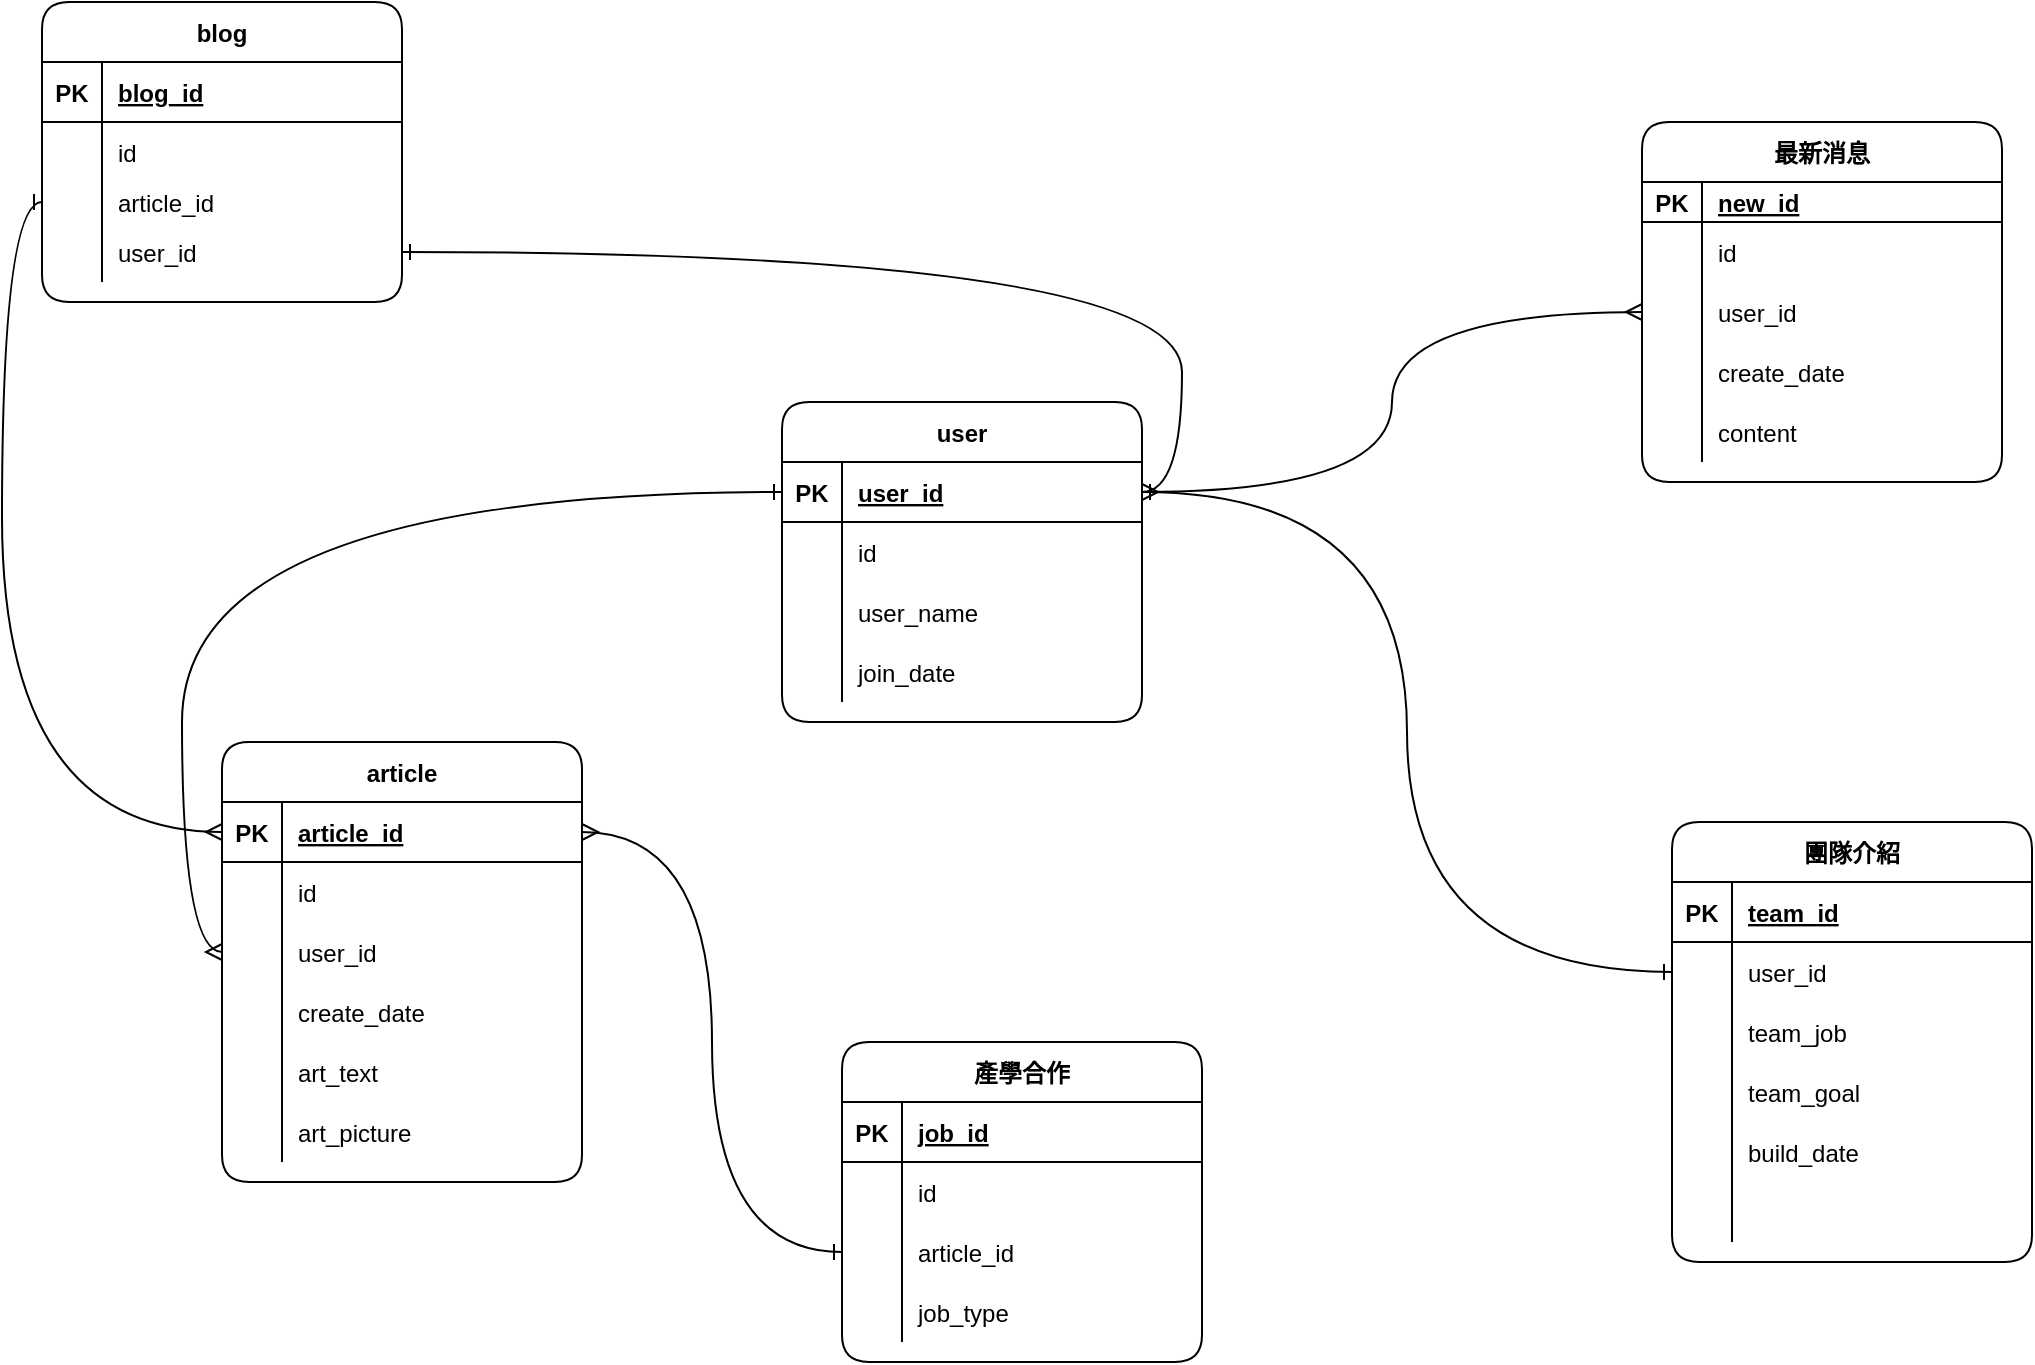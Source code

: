 <mxfile version="14.0.1" type="github">
  <diagram id="R2lEEEUBdFMjLlhIrx00" name="Page-1">
    <mxGraphModel dx="1422" dy="762" grid="1" gridSize="10" guides="1" tooltips="1" connect="1" arrows="1" fold="1" page="1" pageScale="1" pageWidth="583" pageHeight="827" math="0" shadow="0" extFonts="Permanent Marker^https://fonts.googleapis.com/css?family=Permanent+Marker">
      <root>
        <mxCell id="0" />
        <mxCell id="1" parent="0" />
        <mxCell id="cPtPqXqM4NVwdwL7rHtW-1" value="最新消息" style="shape=table;startSize=30;container=1;collapsible=1;childLayout=tableLayout;fixedRows=1;rowLines=0;fontStyle=1;align=center;resizeLast=1;rounded=1;" vertex="1" parent="1">
          <mxGeometry x="860" y="180" width="180" height="180" as="geometry" />
        </mxCell>
        <mxCell id="cPtPqXqM4NVwdwL7rHtW-2" value="" style="shape=partialRectangle;collapsible=0;dropTarget=0;pointerEvents=0;fillColor=none;top=0;left=0;bottom=1;right=0;points=[[0,0.5],[1,0.5]];portConstraint=eastwest;rounded=1;" vertex="1" parent="cPtPqXqM4NVwdwL7rHtW-1">
          <mxGeometry y="30" width="180" height="20" as="geometry" />
        </mxCell>
        <mxCell id="cPtPqXqM4NVwdwL7rHtW-3" value="PK" style="shape=partialRectangle;connectable=0;fillColor=none;top=0;left=0;bottom=0;right=0;fontStyle=1;overflow=hidden;rounded=1;" vertex="1" parent="cPtPqXqM4NVwdwL7rHtW-2">
          <mxGeometry width="30" height="20" as="geometry" />
        </mxCell>
        <mxCell id="cPtPqXqM4NVwdwL7rHtW-4" value="new_id" style="shape=partialRectangle;connectable=0;fillColor=none;top=0;left=0;bottom=0;right=0;align=left;spacingLeft=6;fontStyle=5;overflow=hidden;rounded=1;" vertex="1" parent="cPtPqXqM4NVwdwL7rHtW-2">
          <mxGeometry x="30" width="150" height="20" as="geometry" />
        </mxCell>
        <mxCell id="cPtPqXqM4NVwdwL7rHtW-5" value="" style="shape=partialRectangle;collapsible=0;dropTarget=0;pointerEvents=0;fillColor=none;top=0;left=0;bottom=0;right=0;points=[[0,0.5],[1,0.5]];portConstraint=eastwest;rounded=1;" vertex="1" parent="cPtPqXqM4NVwdwL7rHtW-1">
          <mxGeometry y="50" width="180" height="30" as="geometry" />
        </mxCell>
        <mxCell id="cPtPqXqM4NVwdwL7rHtW-6" value="" style="shape=partialRectangle;connectable=0;fillColor=none;top=0;left=0;bottom=0;right=0;editable=1;overflow=hidden;rounded=1;" vertex="1" parent="cPtPqXqM4NVwdwL7rHtW-5">
          <mxGeometry width="30" height="30" as="geometry" />
        </mxCell>
        <mxCell id="cPtPqXqM4NVwdwL7rHtW-7" value="id" style="shape=partialRectangle;connectable=0;fillColor=none;top=0;left=0;bottom=0;right=0;align=left;spacingLeft=6;overflow=hidden;rounded=1;" vertex="1" parent="cPtPqXqM4NVwdwL7rHtW-5">
          <mxGeometry x="30" width="150" height="30" as="geometry" />
        </mxCell>
        <mxCell id="cPtPqXqM4NVwdwL7rHtW-8" value="" style="shape=partialRectangle;collapsible=0;dropTarget=0;pointerEvents=0;fillColor=none;top=0;left=0;bottom=0;right=0;points=[[0,0.5],[1,0.5]];portConstraint=eastwest;rounded=1;" vertex="1" parent="cPtPqXqM4NVwdwL7rHtW-1">
          <mxGeometry y="80" width="180" height="30" as="geometry" />
        </mxCell>
        <mxCell id="cPtPqXqM4NVwdwL7rHtW-9" value="" style="shape=partialRectangle;connectable=0;fillColor=none;top=0;left=0;bottom=0;right=0;editable=1;overflow=hidden;rounded=1;" vertex="1" parent="cPtPqXqM4NVwdwL7rHtW-8">
          <mxGeometry width="30" height="30" as="geometry" />
        </mxCell>
        <mxCell id="cPtPqXqM4NVwdwL7rHtW-10" value="user_id" style="shape=partialRectangle;connectable=0;fillColor=none;top=0;left=0;bottom=0;right=0;align=left;spacingLeft=6;overflow=hidden;rounded=1;" vertex="1" parent="cPtPqXqM4NVwdwL7rHtW-8">
          <mxGeometry x="30" width="150" height="30" as="geometry" />
        </mxCell>
        <mxCell id="cPtPqXqM4NVwdwL7rHtW-11" value="" style="shape=partialRectangle;collapsible=0;dropTarget=0;pointerEvents=0;fillColor=none;top=0;left=0;bottom=0;right=0;points=[[0,0.5],[1,0.5]];portConstraint=eastwest;rounded=1;" vertex="1" parent="cPtPqXqM4NVwdwL7rHtW-1">
          <mxGeometry y="110" width="180" height="30" as="geometry" />
        </mxCell>
        <mxCell id="cPtPqXqM4NVwdwL7rHtW-12" value="" style="shape=partialRectangle;connectable=0;fillColor=none;top=0;left=0;bottom=0;right=0;editable=1;overflow=hidden;rounded=1;" vertex="1" parent="cPtPqXqM4NVwdwL7rHtW-11">
          <mxGeometry width="30" height="30" as="geometry" />
        </mxCell>
        <mxCell id="cPtPqXqM4NVwdwL7rHtW-13" value="create_date" style="shape=partialRectangle;connectable=0;fillColor=none;top=0;left=0;bottom=0;right=0;align=left;spacingLeft=6;overflow=hidden;rounded=1;" vertex="1" parent="cPtPqXqM4NVwdwL7rHtW-11">
          <mxGeometry x="30" width="150" height="30" as="geometry" />
        </mxCell>
        <mxCell id="cPtPqXqM4NVwdwL7rHtW-100" value="" style="shape=partialRectangle;collapsible=0;dropTarget=0;pointerEvents=0;fillColor=none;top=0;left=0;bottom=0;right=0;points=[[0,0.5],[1,0.5]];portConstraint=eastwest;rounded=1;" vertex="1" parent="cPtPqXqM4NVwdwL7rHtW-1">
          <mxGeometry y="140" width="180" height="30" as="geometry" />
        </mxCell>
        <mxCell id="cPtPqXqM4NVwdwL7rHtW-101" value="" style="shape=partialRectangle;connectable=0;fillColor=none;top=0;left=0;bottom=0;right=0;editable=1;overflow=hidden;rounded=1;" vertex="1" parent="cPtPqXqM4NVwdwL7rHtW-100">
          <mxGeometry width="30" height="30" as="geometry" />
        </mxCell>
        <mxCell id="cPtPqXqM4NVwdwL7rHtW-102" value="content" style="shape=partialRectangle;connectable=0;fillColor=none;top=0;left=0;bottom=0;right=0;align=left;spacingLeft=6;overflow=hidden;rounded=1;" vertex="1" parent="cPtPqXqM4NVwdwL7rHtW-100">
          <mxGeometry x="30" width="150" height="30" as="geometry" />
        </mxCell>
        <mxCell id="cPtPqXqM4NVwdwL7rHtW-14" value="user" style="shape=table;startSize=30;container=1;collapsible=1;childLayout=tableLayout;fixedRows=1;rowLines=0;fontStyle=1;align=center;resizeLast=1;rounded=1;" vertex="1" parent="1">
          <mxGeometry x="430" y="320" width="180" height="160" as="geometry" />
        </mxCell>
        <mxCell id="cPtPqXqM4NVwdwL7rHtW-15" value="" style="shape=partialRectangle;collapsible=0;dropTarget=0;pointerEvents=0;fillColor=none;top=0;left=0;bottom=1;right=0;points=[[0,0.5],[1,0.5]];portConstraint=eastwest;rounded=1;" vertex="1" parent="cPtPqXqM4NVwdwL7rHtW-14">
          <mxGeometry y="30" width="180" height="30" as="geometry" />
        </mxCell>
        <mxCell id="cPtPqXqM4NVwdwL7rHtW-16" value="PK" style="shape=partialRectangle;connectable=0;fillColor=none;top=0;left=0;bottom=0;right=0;fontStyle=1;overflow=hidden;rounded=1;" vertex="1" parent="cPtPqXqM4NVwdwL7rHtW-15">
          <mxGeometry width="30" height="30" as="geometry" />
        </mxCell>
        <mxCell id="cPtPqXqM4NVwdwL7rHtW-17" value="user_id" style="shape=partialRectangle;connectable=0;fillColor=none;top=0;left=0;bottom=0;right=0;align=left;spacingLeft=6;fontStyle=5;overflow=hidden;rounded=1;" vertex="1" parent="cPtPqXqM4NVwdwL7rHtW-15">
          <mxGeometry x="30" width="150" height="30" as="geometry" />
        </mxCell>
        <mxCell id="cPtPqXqM4NVwdwL7rHtW-18" value="" style="shape=partialRectangle;collapsible=0;dropTarget=0;pointerEvents=0;fillColor=none;top=0;left=0;bottom=0;right=0;points=[[0,0.5],[1,0.5]];portConstraint=eastwest;rounded=1;" vertex="1" parent="cPtPqXqM4NVwdwL7rHtW-14">
          <mxGeometry y="60" width="180" height="30" as="geometry" />
        </mxCell>
        <mxCell id="cPtPqXqM4NVwdwL7rHtW-19" value="" style="shape=partialRectangle;connectable=0;fillColor=none;top=0;left=0;bottom=0;right=0;editable=1;overflow=hidden;rounded=1;" vertex="1" parent="cPtPqXqM4NVwdwL7rHtW-18">
          <mxGeometry width="30" height="30" as="geometry" />
        </mxCell>
        <mxCell id="cPtPqXqM4NVwdwL7rHtW-20" value="id" style="shape=partialRectangle;connectable=0;fillColor=none;top=0;left=0;bottom=0;right=0;align=left;spacingLeft=6;overflow=hidden;rounded=1;" vertex="1" parent="cPtPqXqM4NVwdwL7rHtW-18">
          <mxGeometry x="30" width="150" height="30" as="geometry" />
        </mxCell>
        <mxCell id="cPtPqXqM4NVwdwL7rHtW-21" value="" style="shape=partialRectangle;collapsible=0;dropTarget=0;pointerEvents=0;fillColor=none;top=0;left=0;bottom=0;right=0;points=[[0,0.5],[1,0.5]];portConstraint=eastwest;rounded=1;" vertex="1" parent="cPtPqXqM4NVwdwL7rHtW-14">
          <mxGeometry y="90" width="180" height="30" as="geometry" />
        </mxCell>
        <mxCell id="cPtPqXqM4NVwdwL7rHtW-22" value="" style="shape=partialRectangle;connectable=0;fillColor=none;top=0;left=0;bottom=0;right=0;editable=1;overflow=hidden;rounded=1;" vertex="1" parent="cPtPqXqM4NVwdwL7rHtW-21">
          <mxGeometry width="30" height="30" as="geometry" />
        </mxCell>
        <mxCell id="cPtPqXqM4NVwdwL7rHtW-23" value="user_name" style="shape=partialRectangle;connectable=0;fillColor=none;top=0;left=0;bottom=0;right=0;align=left;spacingLeft=6;overflow=hidden;rounded=1;" vertex="1" parent="cPtPqXqM4NVwdwL7rHtW-21">
          <mxGeometry x="30" width="150" height="30" as="geometry" />
        </mxCell>
        <mxCell id="cPtPqXqM4NVwdwL7rHtW-24" value="" style="shape=partialRectangle;collapsible=0;dropTarget=0;pointerEvents=0;fillColor=none;top=0;left=0;bottom=0;right=0;points=[[0,0.5],[1,0.5]];portConstraint=eastwest;rounded=1;" vertex="1" parent="cPtPqXqM4NVwdwL7rHtW-14">
          <mxGeometry y="120" width="180" height="30" as="geometry" />
        </mxCell>
        <mxCell id="cPtPqXqM4NVwdwL7rHtW-25" value="" style="shape=partialRectangle;connectable=0;fillColor=none;top=0;left=0;bottom=0;right=0;editable=1;overflow=hidden;rounded=1;" vertex="1" parent="cPtPqXqM4NVwdwL7rHtW-24">
          <mxGeometry width="30" height="30" as="geometry" />
        </mxCell>
        <mxCell id="cPtPqXqM4NVwdwL7rHtW-26" value="join_date" style="shape=partialRectangle;connectable=0;fillColor=none;top=0;left=0;bottom=0;right=0;align=left;spacingLeft=6;overflow=hidden;rounded=1;" vertex="1" parent="cPtPqXqM4NVwdwL7rHtW-24">
          <mxGeometry x="30" width="150" height="30" as="geometry" />
        </mxCell>
        <mxCell id="cPtPqXqM4NVwdwL7rHtW-27" value="產學合作" style="shape=table;startSize=30;container=1;collapsible=1;childLayout=tableLayout;fixedRows=1;rowLines=0;fontStyle=1;align=center;resizeLast=1;rounded=1;" vertex="1" parent="1">
          <mxGeometry x="460" y="640" width="180" height="160" as="geometry" />
        </mxCell>
        <mxCell id="cPtPqXqM4NVwdwL7rHtW-28" value="" style="shape=partialRectangle;collapsible=0;dropTarget=0;pointerEvents=0;fillColor=none;top=0;left=0;bottom=1;right=0;points=[[0,0.5],[1,0.5]];portConstraint=eastwest;rounded=1;" vertex="1" parent="cPtPqXqM4NVwdwL7rHtW-27">
          <mxGeometry y="30" width="180" height="30" as="geometry" />
        </mxCell>
        <mxCell id="cPtPqXqM4NVwdwL7rHtW-29" value="PK" style="shape=partialRectangle;connectable=0;fillColor=none;top=0;left=0;bottom=0;right=0;fontStyle=1;overflow=hidden;rounded=1;" vertex="1" parent="cPtPqXqM4NVwdwL7rHtW-28">
          <mxGeometry width="30" height="30" as="geometry" />
        </mxCell>
        <mxCell id="cPtPqXqM4NVwdwL7rHtW-30" value="job_id" style="shape=partialRectangle;connectable=0;fillColor=none;top=0;left=0;bottom=0;right=0;align=left;spacingLeft=6;fontStyle=5;overflow=hidden;rounded=1;" vertex="1" parent="cPtPqXqM4NVwdwL7rHtW-28">
          <mxGeometry x="30" width="150" height="30" as="geometry" />
        </mxCell>
        <mxCell id="cPtPqXqM4NVwdwL7rHtW-37" value="" style="shape=partialRectangle;collapsible=0;dropTarget=0;pointerEvents=0;fillColor=none;top=0;left=0;bottom=0;right=0;points=[[0,0.5],[1,0.5]];portConstraint=eastwest;rounded=1;" vertex="1" parent="cPtPqXqM4NVwdwL7rHtW-27">
          <mxGeometry y="60" width="180" height="30" as="geometry" />
        </mxCell>
        <mxCell id="cPtPqXqM4NVwdwL7rHtW-38" value="" style="shape=partialRectangle;connectable=0;fillColor=none;top=0;left=0;bottom=0;right=0;editable=1;overflow=hidden;rounded=1;" vertex="1" parent="cPtPqXqM4NVwdwL7rHtW-37">
          <mxGeometry width="30" height="30" as="geometry" />
        </mxCell>
        <mxCell id="cPtPqXqM4NVwdwL7rHtW-39" value="id" style="shape=partialRectangle;connectable=0;fillColor=none;top=0;left=0;bottom=0;right=0;align=left;spacingLeft=6;overflow=hidden;rounded=1;" vertex="1" parent="cPtPqXqM4NVwdwL7rHtW-37">
          <mxGeometry x="30" width="150" height="30" as="geometry" />
        </mxCell>
        <mxCell id="cPtPqXqM4NVwdwL7rHtW-31" value="" style="shape=partialRectangle;collapsible=0;dropTarget=0;pointerEvents=0;fillColor=none;top=0;left=0;bottom=0;right=0;points=[[0,0.5],[1,0.5]];portConstraint=eastwest;rounded=1;" vertex="1" parent="cPtPqXqM4NVwdwL7rHtW-27">
          <mxGeometry y="90" width="180" height="30" as="geometry" />
        </mxCell>
        <mxCell id="cPtPqXqM4NVwdwL7rHtW-32" value="" style="shape=partialRectangle;connectable=0;fillColor=none;top=0;left=0;bottom=0;right=0;editable=1;overflow=hidden;rounded=1;" vertex="1" parent="cPtPqXqM4NVwdwL7rHtW-31">
          <mxGeometry width="30" height="30" as="geometry" />
        </mxCell>
        <mxCell id="cPtPqXqM4NVwdwL7rHtW-33" value="article_id" style="shape=partialRectangle;connectable=0;fillColor=none;top=0;left=0;bottom=0;right=0;align=left;spacingLeft=6;overflow=hidden;rounded=1;" vertex="1" parent="cPtPqXqM4NVwdwL7rHtW-31">
          <mxGeometry x="30" width="150" height="30" as="geometry" />
        </mxCell>
        <mxCell id="cPtPqXqM4NVwdwL7rHtW-34" value="" style="shape=partialRectangle;collapsible=0;dropTarget=0;pointerEvents=0;fillColor=none;top=0;left=0;bottom=0;right=0;points=[[0,0.5],[1,0.5]];portConstraint=eastwest;rounded=1;" vertex="1" parent="cPtPqXqM4NVwdwL7rHtW-27">
          <mxGeometry y="120" width="180" height="30" as="geometry" />
        </mxCell>
        <mxCell id="cPtPqXqM4NVwdwL7rHtW-35" value="" style="shape=partialRectangle;connectable=0;fillColor=none;top=0;left=0;bottom=0;right=0;editable=1;overflow=hidden;rounded=1;" vertex="1" parent="cPtPqXqM4NVwdwL7rHtW-34">
          <mxGeometry width="30" height="30" as="geometry" />
        </mxCell>
        <mxCell id="cPtPqXqM4NVwdwL7rHtW-36" value="job_type" style="shape=partialRectangle;connectable=0;fillColor=none;top=0;left=0;bottom=0;right=0;align=left;spacingLeft=6;overflow=hidden;rounded=1;" vertex="1" parent="cPtPqXqM4NVwdwL7rHtW-34">
          <mxGeometry x="30" width="150" height="30" as="geometry" />
        </mxCell>
        <mxCell id="cPtPqXqM4NVwdwL7rHtW-40" value="團隊介紹" style="shape=table;startSize=30;container=1;collapsible=1;childLayout=tableLayout;fixedRows=1;rowLines=0;fontStyle=1;align=center;resizeLast=1;rounded=1;" vertex="1" parent="1">
          <mxGeometry x="875" y="530" width="180" height="220" as="geometry" />
        </mxCell>
        <mxCell id="cPtPqXqM4NVwdwL7rHtW-41" value="" style="shape=partialRectangle;collapsible=0;dropTarget=0;pointerEvents=0;fillColor=none;top=0;left=0;bottom=1;right=0;points=[[0,0.5],[1,0.5]];portConstraint=eastwest;rounded=1;" vertex="1" parent="cPtPqXqM4NVwdwL7rHtW-40">
          <mxGeometry y="30" width="180" height="30" as="geometry" />
        </mxCell>
        <mxCell id="cPtPqXqM4NVwdwL7rHtW-42" value="PK" style="shape=partialRectangle;connectable=0;fillColor=none;top=0;left=0;bottom=0;right=0;fontStyle=1;overflow=hidden;rounded=1;" vertex="1" parent="cPtPqXqM4NVwdwL7rHtW-41">
          <mxGeometry width="30" height="30" as="geometry" />
        </mxCell>
        <mxCell id="cPtPqXqM4NVwdwL7rHtW-43" value="team_id" style="shape=partialRectangle;connectable=0;fillColor=none;top=0;left=0;bottom=0;right=0;align=left;spacingLeft=6;fontStyle=5;overflow=hidden;rounded=1;" vertex="1" parent="cPtPqXqM4NVwdwL7rHtW-41">
          <mxGeometry x="30" width="150" height="30" as="geometry" />
        </mxCell>
        <mxCell id="cPtPqXqM4NVwdwL7rHtW-44" value="" style="shape=partialRectangle;collapsible=0;dropTarget=0;pointerEvents=0;fillColor=none;top=0;left=0;bottom=0;right=0;points=[[0,0.5],[1,0.5]];portConstraint=eastwest;rounded=1;" vertex="1" parent="cPtPqXqM4NVwdwL7rHtW-40">
          <mxGeometry y="60" width="180" height="30" as="geometry" />
        </mxCell>
        <mxCell id="cPtPqXqM4NVwdwL7rHtW-45" value="" style="shape=partialRectangle;connectable=0;fillColor=none;top=0;left=0;bottom=0;right=0;editable=1;overflow=hidden;rounded=1;" vertex="1" parent="cPtPqXqM4NVwdwL7rHtW-44">
          <mxGeometry width="30" height="30" as="geometry" />
        </mxCell>
        <mxCell id="cPtPqXqM4NVwdwL7rHtW-46" value="user_id" style="shape=partialRectangle;connectable=0;fillColor=none;top=0;left=0;bottom=0;right=0;align=left;spacingLeft=6;overflow=hidden;rounded=1;" vertex="1" parent="cPtPqXqM4NVwdwL7rHtW-44">
          <mxGeometry x="30" width="150" height="30" as="geometry" />
        </mxCell>
        <mxCell id="cPtPqXqM4NVwdwL7rHtW-47" value="" style="shape=partialRectangle;collapsible=0;dropTarget=0;pointerEvents=0;fillColor=none;top=0;left=0;bottom=0;right=0;points=[[0,0.5],[1,0.5]];portConstraint=eastwest;rounded=1;" vertex="1" parent="cPtPqXqM4NVwdwL7rHtW-40">
          <mxGeometry y="90" width="180" height="30" as="geometry" />
        </mxCell>
        <mxCell id="cPtPqXqM4NVwdwL7rHtW-48" value="" style="shape=partialRectangle;connectable=0;fillColor=none;top=0;left=0;bottom=0;right=0;editable=1;overflow=hidden;rounded=1;" vertex="1" parent="cPtPqXqM4NVwdwL7rHtW-47">
          <mxGeometry width="30" height="30" as="geometry" />
        </mxCell>
        <mxCell id="cPtPqXqM4NVwdwL7rHtW-49" value="team_job" style="shape=partialRectangle;connectable=0;fillColor=none;top=0;left=0;bottom=0;right=0;align=left;spacingLeft=6;overflow=hidden;rounded=1;" vertex="1" parent="cPtPqXqM4NVwdwL7rHtW-47">
          <mxGeometry x="30" width="150" height="30" as="geometry" />
        </mxCell>
        <mxCell id="cPtPqXqM4NVwdwL7rHtW-50" value="" style="shape=partialRectangle;collapsible=0;dropTarget=0;pointerEvents=0;fillColor=none;top=0;left=0;bottom=0;right=0;points=[[0,0.5],[1,0.5]];portConstraint=eastwest;rounded=1;" vertex="1" parent="cPtPqXqM4NVwdwL7rHtW-40">
          <mxGeometry y="120" width="180" height="30" as="geometry" />
        </mxCell>
        <mxCell id="cPtPqXqM4NVwdwL7rHtW-51" value="" style="shape=partialRectangle;connectable=0;fillColor=none;top=0;left=0;bottom=0;right=0;editable=1;overflow=hidden;rounded=1;" vertex="1" parent="cPtPqXqM4NVwdwL7rHtW-50">
          <mxGeometry width="30" height="30" as="geometry" />
        </mxCell>
        <mxCell id="cPtPqXqM4NVwdwL7rHtW-52" value="team_goal" style="shape=partialRectangle;connectable=0;fillColor=none;top=0;left=0;bottom=0;right=0;align=left;spacingLeft=6;overflow=hidden;rounded=1;" vertex="1" parent="cPtPqXqM4NVwdwL7rHtW-50">
          <mxGeometry x="30" width="150" height="30" as="geometry" />
        </mxCell>
        <mxCell id="cPtPqXqM4NVwdwL7rHtW-93" value="" style="shape=partialRectangle;collapsible=0;dropTarget=0;pointerEvents=0;fillColor=none;top=0;left=0;bottom=0;right=0;points=[[0,0.5],[1,0.5]];portConstraint=eastwest;rounded=1;" vertex="1" parent="cPtPqXqM4NVwdwL7rHtW-40">
          <mxGeometry y="150" width="180" height="30" as="geometry" />
        </mxCell>
        <mxCell id="cPtPqXqM4NVwdwL7rHtW-94" value="" style="shape=partialRectangle;connectable=0;fillColor=none;top=0;left=0;bottom=0;right=0;editable=1;overflow=hidden;rounded=1;" vertex="1" parent="cPtPqXqM4NVwdwL7rHtW-93">
          <mxGeometry width="30" height="30" as="geometry" />
        </mxCell>
        <mxCell id="cPtPqXqM4NVwdwL7rHtW-95" value="build_date" style="shape=partialRectangle;connectable=0;fillColor=none;top=0;left=0;bottom=0;right=0;align=left;spacingLeft=6;overflow=hidden;rounded=1;" vertex="1" parent="cPtPqXqM4NVwdwL7rHtW-93">
          <mxGeometry x="30" width="150" height="30" as="geometry" />
        </mxCell>
        <mxCell id="cPtPqXqM4NVwdwL7rHtW-96" value="" style="shape=partialRectangle;collapsible=0;dropTarget=0;pointerEvents=0;fillColor=none;top=0;left=0;bottom=0;right=0;points=[[0,0.5],[1,0.5]];portConstraint=eastwest;rounded=1;" vertex="1" parent="cPtPqXqM4NVwdwL7rHtW-40">
          <mxGeometry y="180" width="180" height="30" as="geometry" />
        </mxCell>
        <mxCell id="cPtPqXqM4NVwdwL7rHtW-97" value="" style="shape=partialRectangle;connectable=0;fillColor=none;top=0;left=0;bottom=0;right=0;editable=1;overflow=hidden;rounded=1;" vertex="1" parent="cPtPqXqM4NVwdwL7rHtW-96">
          <mxGeometry width="30" height="30" as="geometry" />
        </mxCell>
        <mxCell id="cPtPqXqM4NVwdwL7rHtW-98" value="" style="shape=partialRectangle;connectable=0;fillColor=none;top=0;left=0;bottom=0;right=0;align=left;spacingLeft=6;overflow=hidden;rounded=1;" vertex="1" parent="cPtPqXqM4NVwdwL7rHtW-96">
          <mxGeometry x="30" width="150" height="30" as="geometry" />
        </mxCell>
        <mxCell id="cPtPqXqM4NVwdwL7rHtW-53" value="blog" style="shape=table;startSize=30;container=1;collapsible=1;childLayout=tableLayout;fixedRows=1;rowLines=0;fontStyle=1;align=center;resizeLast=1;rounded=1;" vertex="1" parent="1">
          <mxGeometry x="60" y="120" width="180" height="150" as="geometry" />
        </mxCell>
        <mxCell id="cPtPqXqM4NVwdwL7rHtW-54" value="" style="shape=partialRectangle;collapsible=0;dropTarget=0;pointerEvents=0;fillColor=none;top=0;left=0;bottom=1;right=0;points=[[0,0.5],[1,0.5]];portConstraint=eastwest;rounded=1;" vertex="1" parent="cPtPqXqM4NVwdwL7rHtW-53">
          <mxGeometry y="30" width="180" height="30" as="geometry" />
        </mxCell>
        <mxCell id="cPtPqXqM4NVwdwL7rHtW-55" value="PK" style="shape=partialRectangle;connectable=0;fillColor=none;top=0;left=0;bottom=0;right=0;fontStyle=1;overflow=hidden;rounded=1;" vertex="1" parent="cPtPqXqM4NVwdwL7rHtW-54">
          <mxGeometry width="30" height="30" as="geometry" />
        </mxCell>
        <mxCell id="cPtPqXqM4NVwdwL7rHtW-56" value="blog_id" style="shape=partialRectangle;connectable=0;fillColor=none;top=0;left=0;bottom=0;right=0;align=left;spacingLeft=6;fontStyle=5;overflow=hidden;rounded=1;" vertex="1" parent="cPtPqXqM4NVwdwL7rHtW-54">
          <mxGeometry x="30" width="150" height="30" as="geometry" />
        </mxCell>
        <mxCell id="cPtPqXqM4NVwdwL7rHtW-57" value="" style="shape=partialRectangle;collapsible=0;dropTarget=0;pointerEvents=0;fillColor=none;top=0;left=0;bottom=0;right=0;points=[[0,0.5],[1,0.5]];portConstraint=eastwest;rounded=1;" vertex="1" parent="cPtPqXqM4NVwdwL7rHtW-53">
          <mxGeometry y="60" width="180" height="30" as="geometry" />
        </mxCell>
        <mxCell id="cPtPqXqM4NVwdwL7rHtW-58" value="" style="shape=partialRectangle;connectable=0;fillColor=none;top=0;left=0;bottom=0;right=0;editable=1;overflow=hidden;rounded=1;" vertex="1" parent="cPtPqXqM4NVwdwL7rHtW-57">
          <mxGeometry width="30" height="30" as="geometry" />
        </mxCell>
        <mxCell id="cPtPqXqM4NVwdwL7rHtW-59" value="id" style="shape=partialRectangle;connectable=0;fillColor=none;top=0;left=0;bottom=0;right=0;align=left;spacingLeft=6;overflow=hidden;rounded=1;" vertex="1" parent="cPtPqXqM4NVwdwL7rHtW-57">
          <mxGeometry x="30" width="150" height="30" as="geometry" />
        </mxCell>
        <mxCell id="cPtPqXqM4NVwdwL7rHtW-60" value="" style="shape=partialRectangle;collapsible=0;dropTarget=0;pointerEvents=0;fillColor=none;top=0;left=0;bottom=0;right=0;points=[[0,0.5],[1,0.5]];portConstraint=eastwest;rounded=1;" vertex="1" parent="cPtPqXqM4NVwdwL7rHtW-53">
          <mxGeometry y="90" width="180" height="20" as="geometry" />
        </mxCell>
        <mxCell id="cPtPqXqM4NVwdwL7rHtW-61" value="" style="shape=partialRectangle;connectable=0;fillColor=none;top=0;left=0;bottom=0;right=0;editable=1;overflow=hidden;rounded=1;" vertex="1" parent="cPtPqXqM4NVwdwL7rHtW-60">
          <mxGeometry width="30" height="20" as="geometry" />
        </mxCell>
        <mxCell id="cPtPqXqM4NVwdwL7rHtW-62" value="article_id" style="shape=partialRectangle;connectable=0;fillColor=none;top=0;left=0;bottom=0;right=0;align=left;spacingLeft=6;overflow=hidden;rounded=1;" vertex="1" parent="cPtPqXqM4NVwdwL7rHtW-60">
          <mxGeometry x="30" width="150" height="20" as="geometry" />
        </mxCell>
        <mxCell id="cPtPqXqM4NVwdwL7rHtW-63" value="" style="shape=partialRectangle;collapsible=0;dropTarget=0;pointerEvents=0;fillColor=none;top=0;left=0;bottom=0;right=0;points=[[0,0.5],[1,0.5]];portConstraint=eastwest;rounded=1;" vertex="1" parent="cPtPqXqM4NVwdwL7rHtW-53">
          <mxGeometry y="110" width="180" height="30" as="geometry" />
        </mxCell>
        <mxCell id="cPtPqXqM4NVwdwL7rHtW-64" value="" style="shape=partialRectangle;connectable=0;fillColor=none;top=0;left=0;bottom=0;right=0;editable=1;overflow=hidden;rounded=1;" vertex="1" parent="cPtPqXqM4NVwdwL7rHtW-63">
          <mxGeometry width="30" height="30" as="geometry" />
        </mxCell>
        <mxCell id="cPtPqXqM4NVwdwL7rHtW-65" value="user_id" style="shape=partialRectangle;connectable=0;fillColor=none;top=0;left=0;bottom=0;right=0;align=left;spacingLeft=6;overflow=hidden;rounded=1;" vertex="1" parent="cPtPqXqM4NVwdwL7rHtW-63">
          <mxGeometry x="30" width="150" height="30" as="geometry" />
        </mxCell>
        <mxCell id="cPtPqXqM4NVwdwL7rHtW-67" value="article" style="shape=table;startSize=30;container=1;collapsible=1;childLayout=tableLayout;fixedRows=1;rowLines=0;fontStyle=1;align=center;resizeLast=1;rounded=1;" vertex="1" parent="1">
          <mxGeometry x="150" y="490" width="180" height="220" as="geometry" />
        </mxCell>
        <mxCell id="cPtPqXqM4NVwdwL7rHtW-68" value="" style="shape=partialRectangle;collapsible=0;dropTarget=0;pointerEvents=0;fillColor=none;top=0;left=0;bottom=1;right=0;points=[[0,0.5],[1,0.5]];portConstraint=eastwest;rounded=1;" vertex="1" parent="cPtPqXqM4NVwdwL7rHtW-67">
          <mxGeometry y="30" width="180" height="30" as="geometry" />
        </mxCell>
        <mxCell id="cPtPqXqM4NVwdwL7rHtW-69" value="PK" style="shape=partialRectangle;connectable=0;fillColor=none;top=0;left=0;bottom=0;right=0;fontStyle=1;overflow=hidden;rounded=1;" vertex="1" parent="cPtPqXqM4NVwdwL7rHtW-68">
          <mxGeometry width="30" height="30" as="geometry" />
        </mxCell>
        <mxCell id="cPtPqXqM4NVwdwL7rHtW-70" value="article_id" style="shape=partialRectangle;connectable=0;fillColor=none;top=0;left=0;bottom=0;right=0;align=left;spacingLeft=6;fontStyle=5;overflow=hidden;rounded=1;" vertex="1" parent="cPtPqXqM4NVwdwL7rHtW-68">
          <mxGeometry x="30" width="150" height="30" as="geometry" />
        </mxCell>
        <mxCell id="cPtPqXqM4NVwdwL7rHtW-71" value="" style="shape=partialRectangle;collapsible=0;dropTarget=0;pointerEvents=0;fillColor=none;top=0;left=0;bottom=0;right=0;points=[[0,0.5],[1,0.5]];portConstraint=eastwest;rounded=1;" vertex="1" parent="cPtPqXqM4NVwdwL7rHtW-67">
          <mxGeometry y="60" width="180" height="30" as="geometry" />
        </mxCell>
        <mxCell id="cPtPqXqM4NVwdwL7rHtW-72" value="" style="shape=partialRectangle;connectable=0;fillColor=none;top=0;left=0;bottom=0;right=0;editable=1;overflow=hidden;rounded=1;" vertex="1" parent="cPtPqXqM4NVwdwL7rHtW-71">
          <mxGeometry width="30" height="30" as="geometry" />
        </mxCell>
        <mxCell id="cPtPqXqM4NVwdwL7rHtW-73" value="id" style="shape=partialRectangle;connectable=0;fillColor=none;top=0;left=0;bottom=0;right=0;align=left;spacingLeft=6;overflow=hidden;rounded=1;" vertex="1" parent="cPtPqXqM4NVwdwL7rHtW-71">
          <mxGeometry x="30" width="150" height="30" as="geometry" />
        </mxCell>
        <mxCell id="cPtPqXqM4NVwdwL7rHtW-74" value="" style="shape=partialRectangle;collapsible=0;dropTarget=0;pointerEvents=0;fillColor=none;top=0;left=0;bottom=0;right=0;points=[[0,0.5],[1,0.5]];portConstraint=eastwest;rounded=1;" vertex="1" parent="cPtPqXqM4NVwdwL7rHtW-67">
          <mxGeometry y="90" width="180" height="30" as="geometry" />
        </mxCell>
        <mxCell id="cPtPqXqM4NVwdwL7rHtW-75" value="" style="shape=partialRectangle;connectable=0;fillColor=none;top=0;left=0;bottom=0;right=0;editable=1;overflow=hidden;rounded=1;" vertex="1" parent="cPtPqXqM4NVwdwL7rHtW-74">
          <mxGeometry width="30" height="30" as="geometry" />
        </mxCell>
        <mxCell id="cPtPqXqM4NVwdwL7rHtW-76" value="user_id" style="shape=partialRectangle;connectable=0;fillColor=none;top=0;left=0;bottom=0;right=0;align=left;spacingLeft=6;overflow=hidden;rounded=1;" vertex="1" parent="cPtPqXqM4NVwdwL7rHtW-74">
          <mxGeometry x="30" width="150" height="30" as="geometry" />
        </mxCell>
        <mxCell id="cPtPqXqM4NVwdwL7rHtW-77" value="" style="shape=partialRectangle;collapsible=0;dropTarget=0;pointerEvents=0;fillColor=none;top=0;left=0;bottom=0;right=0;points=[[0,0.5],[1,0.5]];portConstraint=eastwest;rounded=1;" vertex="1" parent="cPtPqXqM4NVwdwL7rHtW-67">
          <mxGeometry y="120" width="180" height="30" as="geometry" />
        </mxCell>
        <mxCell id="cPtPqXqM4NVwdwL7rHtW-78" value="" style="shape=partialRectangle;connectable=0;fillColor=none;top=0;left=0;bottom=0;right=0;editable=1;overflow=hidden;rounded=1;" vertex="1" parent="cPtPqXqM4NVwdwL7rHtW-77">
          <mxGeometry width="30" height="30" as="geometry" />
        </mxCell>
        <mxCell id="cPtPqXqM4NVwdwL7rHtW-79" value="create_date" style="shape=partialRectangle;connectable=0;fillColor=none;top=0;left=0;bottom=0;right=0;align=left;spacingLeft=6;overflow=hidden;rounded=1;" vertex="1" parent="cPtPqXqM4NVwdwL7rHtW-77">
          <mxGeometry x="30" width="150" height="30" as="geometry" />
        </mxCell>
        <mxCell id="cPtPqXqM4NVwdwL7rHtW-86" value="" style="shape=partialRectangle;collapsible=0;dropTarget=0;pointerEvents=0;fillColor=none;top=0;left=0;bottom=0;right=0;points=[[0,0.5],[1,0.5]];portConstraint=eastwest;rounded=1;" vertex="1" parent="cPtPqXqM4NVwdwL7rHtW-67">
          <mxGeometry y="150" width="180" height="30" as="geometry" />
        </mxCell>
        <mxCell id="cPtPqXqM4NVwdwL7rHtW-87" value="" style="shape=partialRectangle;connectable=0;fillColor=none;top=0;left=0;bottom=0;right=0;editable=1;overflow=hidden;rounded=1;" vertex="1" parent="cPtPqXqM4NVwdwL7rHtW-86">
          <mxGeometry width="30" height="30" as="geometry" />
        </mxCell>
        <mxCell id="cPtPqXqM4NVwdwL7rHtW-88" value="art_text" style="shape=partialRectangle;connectable=0;fillColor=none;top=0;left=0;bottom=0;right=0;align=left;spacingLeft=6;overflow=hidden;rounded=1;" vertex="1" parent="cPtPqXqM4NVwdwL7rHtW-86">
          <mxGeometry x="30" width="150" height="30" as="geometry" />
        </mxCell>
        <mxCell id="cPtPqXqM4NVwdwL7rHtW-89" value="" style="shape=partialRectangle;collapsible=0;dropTarget=0;pointerEvents=0;fillColor=none;top=0;left=0;bottom=0;right=0;points=[[0,0.5],[1,0.5]];portConstraint=eastwest;rounded=1;" vertex="1" parent="cPtPqXqM4NVwdwL7rHtW-67">
          <mxGeometry y="180" width="180" height="30" as="geometry" />
        </mxCell>
        <mxCell id="cPtPqXqM4NVwdwL7rHtW-90" value="" style="shape=partialRectangle;connectable=0;fillColor=none;top=0;left=0;bottom=0;right=0;editable=1;overflow=hidden;rounded=1;" vertex="1" parent="cPtPqXqM4NVwdwL7rHtW-89">
          <mxGeometry width="30" height="30" as="geometry" />
        </mxCell>
        <mxCell id="cPtPqXqM4NVwdwL7rHtW-91" value="art_picture" style="shape=partialRectangle;connectable=0;fillColor=none;top=0;left=0;bottom=0;right=0;align=left;spacingLeft=6;overflow=hidden;rounded=1;" vertex="1" parent="cPtPqXqM4NVwdwL7rHtW-89">
          <mxGeometry x="30" width="150" height="30" as="geometry" />
        </mxCell>
        <mxCell id="cPtPqXqM4NVwdwL7rHtW-80" style="edgeStyle=orthogonalEdgeStyle;orthogonalLoop=1;jettySize=auto;html=1;entryX=0;entryY=0.5;entryDx=0;entryDy=0;startArrow=ERone;startFill=0;endArrow=ERmany;endFill=0;exitX=0;exitY=0.5;exitDx=0;exitDy=0;curved=1;" edge="1" parent="1" source="cPtPqXqM4NVwdwL7rHtW-60" target="cPtPqXqM4NVwdwL7rHtW-68">
          <mxGeometry relative="1" as="geometry" />
        </mxCell>
        <mxCell id="cPtPqXqM4NVwdwL7rHtW-81" style="edgeStyle=orthogonalEdgeStyle;orthogonalLoop=1;jettySize=auto;html=1;exitX=1;exitY=0.5;exitDx=0;exitDy=0;entryX=1;entryY=0.5;entryDx=0;entryDy=0;startArrow=ERone;startFill=0;endArrow=ERone;endFill=0;curved=1;" edge="1" parent="1" source="cPtPqXqM4NVwdwL7rHtW-63" target="cPtPqXqM4NVwdwL7rHtW-15">
          <mxGeometry relative="1" as="geometry" />
        </mxCell>
        <mxCell id="cPtPqXqM4NVwdwL7rHtW-82" style="edgeStyle=orthogonalEdgeStyle;orthogonalLoop=1;jettySize=auto;html=1;entryX=0;entryY=0.5;entryDx=0;entryDy=0;startArrow=ERone;startFill=0;endArrow=ERmany;endFill=0;curved=1;" edge="1" parent="1" source="cPtPqXqM4NVwdwL7rHtW-15" target="cPtPqXqM4NVwdwL7rHtW-74">
          <mxGeometry relative="1" as="geometry" />
        </mxCell>
        <mxCell id="cPtPqXqM4NVwdwL7rHtW-92" style="edgeStyle=orthogonalEdgeStyle;orthogonalLoop=1;jettySize=auto;html=1;entryX=1;entryY=0.5;entryDx=0;entryDy=0;startArrow=ERone;startFill=0;endArrow=ERmany;endFill=0;curved=1;" edge="1" parent="1" source="cPtPqXqM4NVwdwL7rHtW-31" target="cPtPqXqM4NVwdwL7rHtW-68">
          <mxGeometry relative="1" as="geometry" />
        </mxCell>
        <mxCell id="cPtPqXqM4NVwdwL7rHtW-99" style="edgeStyle=orthogonalEdgeStyle;orthogonalLoop=1;jettySize=auto;html=1;entryX=0;entryY=0.5;entryDx=0;entryDy=0;startArrow=ERmany;startFill=0;endArrow=ERone;endFill=0;curved=1;" edge="1" parent="1" source="cPtPqXqM4NVwdwL7rHtW-15" target="cPtPqXqM4NVwdwL7rHtW-44">
          <mxGeometry relative="1" as="geometry" />
        </mxCell>
        <mxCell id="cPtPqXqM4NVwdwL7rHtW-103" style="edgeStyle=orthogonalEdgeStyle;orthogonalLoop=1;jettySize=auto;html=1;exitX=0;exitY=0.5;exitDx=0;exitDy=0;entryX=1;entryY=0.5;entryDx=0;entryDy=0;startArrow=ERmany;startFill=0;endArrow=ERone;endFill=0;curved=1;" edge="1" parent="1" source="cPtPqXqM4NVwdwL7rHtW-8" target="cPtPqXqM4NVwdwL7rHtW-15">
          <mxGeometry relative="1" as="geometry" />
        </mxCell>
      </root>
    </mxGraphModel>
  </diagram>
</mxfile>
